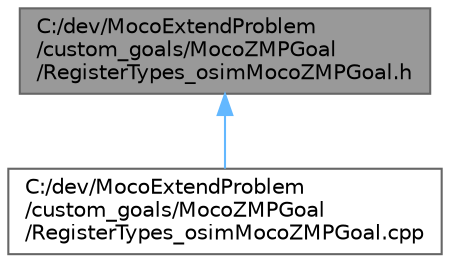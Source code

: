 digraph "C:/dev/MocoExtendProblem/custom_goals/MocoZMPGoal/RegisterTypes_osimMocoZMPGoal.h"
{
 // LATEX_PDF_SIZE
  bgcolor="transparent";
  edge [fontname=Helvetica,fontsize=10,labelfontname=Helvetica,labelfontsize=10];
  node [fontname=Helvetica,fontsize=10,shape=box,height=0.2,width=0.4];
  Node1 [id="Node000001",label="C:/dev/MocoExtendProblem\l/custom_goals/MocoZMPGoal\l/RegisterTypes_osimMocoZMPGoal.h",height=0.2,width=0.4,color="gray40", fillcolor="grey60", style="filled", fontcolor="black",tooltip=" "];
  Node1 -> Node2 [id="edge1_Node000001_Node000002",dir="back",color="steelblue1",style="solid",tooltip=" "];
  Node2 [id="Node000002",label="C:/dev/MocoExtendProblem\l/custom_goals/MocoZMPGoal\l/RegisterTypes_osimMocoZMPGoal.cpp",height=0.2,width=0.4,color="grey40", fillcolor="white", style="filled",URL="$_moco_z_m_p_goal_2_register_types__osim_moco_z_m_p_goal_8cpp.html",tooltip=" "];
}
